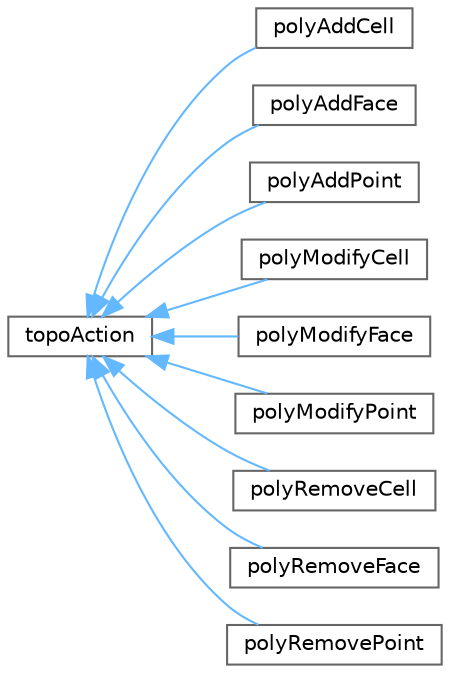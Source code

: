 digraph "Graphical Class Hierarchy"
{
 // LATEX_PDF_SIZE
  bgcolor="transparent";
  edge [fontname=Helvetica,fontsize=10,labelfontname=Helvetica,labelfontsize=10];
  node [fontname=Helvetica,fontsize=10,shape=box,height=0.2,width=0.4];
  rankdir="LR";
  Node0 [id="Node000000",label="topoAction",height=0.2,width=0.4,color="grey40", fillcolor="white", style="filled",URL="$classFoam_1_1topoAction.html",tooltip="A virtual base class for topological actions."];
  Node0 -> Node1 [id="edge5437_Node000000_Node000001",dir="back",color="steelblue1",style="solid",tooltip=" "];
  Node1 [id="Node000001",label="polyAddCell",height=0.2,width=0.4,color="grey40", fillcolor="white", style="filled",URL="$classFoam_1_1polyAddCell.html",tooltip="Class containing data for cell addition."];
  Node0 -> Node2 [id="edge5438_Node000000_Node000002",dir="back",color="steelblue1",style="solid",tooltip=" "];
  Node2 [id="Node000002",label="polyAddFace",height=0.2,width=0.4,color="grey40", fillcolor="white", style="filled",URL="$classFoam_1_1polyAddFace.html",tooltip="A face addition data class. A face can be inflated either from a point or from another face and can e..."];
  Node0 -> Node3 [id="edge5439_Node000000_Node000003",dir="back",color="steelblue1",style="solid",tooltip=" "];
  Node3 [id="Node000003",label="polyAddPoint",height=0.2,width=0.4,color="grey40", fillcolor="white", style="filled",URL="$classFoam_1_1polyAddPoint.html",tooltip="Class containing data for point addition."];
  Node0 -> Node4 [id="edge5440_Node000000_Node000004",dir="back",color="steelblue1",style="solid",tooltip=" "];
  Node4 [id="Node000004",label="polyModifyCell",height=0.2,width=0.4,color="grey40", fillcolor="white", style="filled",URL="$classFoam_1_1polyModifyCell.html",tooltip="Class describing modification of a cell."];
  Node0 -> Node5 [id="edge5441_Node000000_Node000005",dir="back",color="steelblue1",style="solid",tooltip=" "];
  Node5 [id="Node000005",label="polyModifyFace",height=0.2,width=0.4,color="grey40", fillcolor="white", style="filled",URL="$classFoam_1_1polyModifyFace.html",tooltip="Class describing modification of a face."];
  Node0 -> Node6 [id="edge5442_Node000000_Node000006",dir="back",color="steelblue1",style="solid",tooltip=" "];
  Node6 [id="Node000006",label="polyModifyPoint",height=0.2,width=0.4,color="grey40", fillcolor="white", style="filled",URL="$classFoam_1_1polyModifyPoint.html",tooltip="Class describing modification of a point."];
  Node0 -> Node7 [id="edge5443_Node000000_Node000007",dir="back",color="steelblue1",style="solid",tooltip=" "];
  Node7 [id="Node000007",label="polyRemoveCell",height=0.2,width=0.4,color="grey40", fillcolor="white", style="filled",URL="$classFoam_1_1polyRemoveCell.html",tooltip="Class containing data for cell removal."];
  Node0 -> Node8 [id="edge5444_Node000000_Node000008",dir="back",color="steelblue1",style="solid",tooltip=" "];
  Node8 [id="Node000008",label="polyRemoveFace",height=0.2,width=0.4,color="grey40", fillcolor="white", style="filled",URL="$classFoam_1_1polyRemoveFace.html",tooltip="Class containing data for face removal."];
  Node0 -> Node9 [id="edge5445_Node000000_Node000009",dir="back",color="steelblue1",style="solid",tooltip=" "];
  Node9 [id="Node000009",label="polyRemovePoint",height=0.2,width=0.4,color="grey40", fillcolor="white", style="filled",URL="$classFoam_1_1polyRemovePoint.html",tooltip="Class containing data for point removal."];
}
